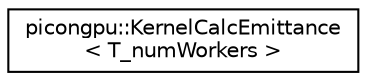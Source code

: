 digraph "Graphical Class Hierarchy"
{
 // LATEX_PDF_SIZE
  edge [fontname="Helvetica",fontsize="10",labelfontname="Helvetica",labelfontsize="10"];
  node [fontname="Helvetica",fontsize="10",shape=record];
  rankdir="LR";
  Node0 [label="picongpu::KernelCalcEmittance\l\< T_numWorkers \>",height=0.2,width=0.4,color="black", fillcolor="white", style="filled",URL="$structpicongpu_1_1_kernel_calc_emittance.html",tooltip="calculates the emittance in x direction along the y axis"];
}
